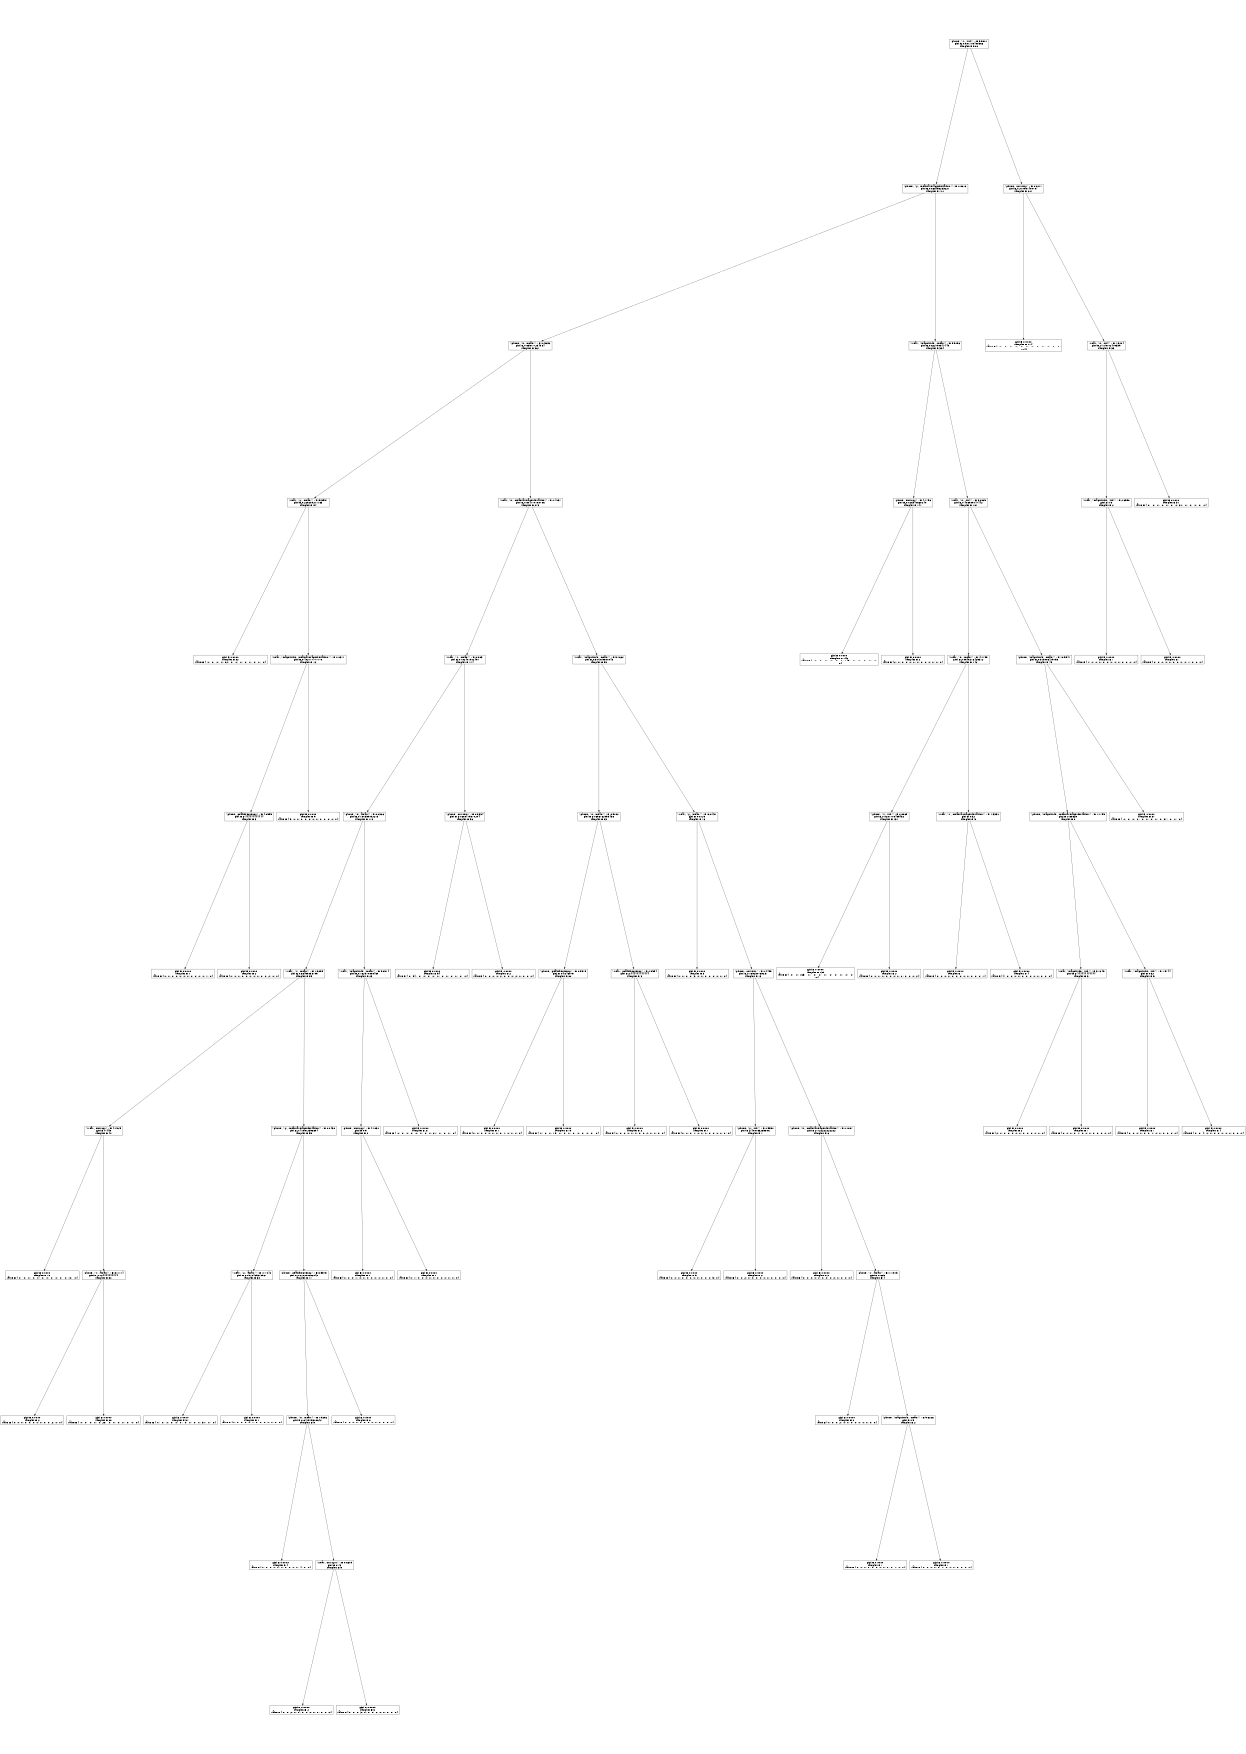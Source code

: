 digraph Tree {

ratio="fill";
size="8.3,11.7!";
margin=0;

0 [label="('phone', ('z', 'std')) <= 3.5801\ngini = 0.881115488366\nsamples = 908", shape="box"] ;
1 [label="('phone', ('y', 'mean_average_deviation')) <= 0.8616\ngini = 0.866453263221\nsamples = 701", shape="box"] ;
0 -> 1 ;
2 [label="('phone', ('x', 'mean')) <= -0.9692\ngini = 0.835777234964\nsamples = 367", shape="box"] ;
1 -> 2 ;
3 [label="('wear', ('y', 'mean')) <= -5.9591\ngini = 0.229289271163\nsamples = 94", shape="box"] ;
2 -> 3 ;
4 [label="gini = 0.0000\nsamples = 82\nvalue = [  0.   0.   0.   0.  82.   0.   0.   0.   0.   0.   0.   0.   0.]", shape="box"] ;
3 -> 4 ;
5 [label="('wear', ('magnitude', 'mean_average_deviation')) <= 0.0371\ngini = 0.402777777778\nsamples = 12", shape="box"] ;
3 -> 5 ;
6 [label="('phone', 'peak_frequency') <= 4.0555\ngini = 0.444444444444\nsamples = 3", shape="box"] ;
5 -> 6 ;
7 [label="gini = 0.0000\nsamples = 1\nvalue = [ 0.  0.  0.  0.  0.  0.  0.  0.  0.  0.  0.  1.  0.]", shape="box"] ;
6 -> 7 ;
8 [label="gini = 0.0000\nsamples = 2\nvalue = [ 0.  0.  0.  0.  0.  0.  0.  0.  0.  0.  2.  0.  0.]", shape="box"] ;
6 -> 8 ;
9 [label="gini = 0.0000\nsamples = 9\nvalue = [ 9.  0.  0.  0.  0.  0.  0.  0.  0.  0.  0.  0.  0.]", shape="box"] ;
5 -> 9 ;
10 [label="('wear', ('x', 'mean_average_deviation')) <= 0.4037\ngini = 0.804170188786\nsamples = 273", shape="box"] ;
2 -> 10 ;
11 [label="('wear', ('z', 'mean')) <= 8.8831\ngini = 0.782401902497\nsamples = 174", shape="box"] ;
10 -> 11 ;
12 [label="('phone', ('x', 'amax')) <= 8.0326\ngini = 0.750359092215\nsamples = 118", shape="box"] ;
11 -> 12 ;
13 [label="('wear', ('z', 'mean')) <= 1.9299\ngini = 0.66459833795\nsamples = 95", shape="box"] ;
12 -> 13 ;
14 [label="('wear', 'entropy') <= 4.1925\ngini = 0.445\nsamples = 40", shape="box"] ;
13 -> 14 ;
15 [label="gini = 0.0000\nsamples = 10\nvalue = [  0.   0.   0.   0.   0.   0.   0.   0.   0.   0.   0.  10.   0.]", shape="box"] ;
14 -> 15 ;
16 [label="('phone', ('z', 'amax')) <= -3.1114\ngini = 0.124444444444\nsamples = 30", shape="box"] ;
14 -> 16 ;
17 [label="gini = 0.0000\nsamples = 2\nvalue = [ 0.  0.  0.  0.  0.  0.  0.  0.  0.  0.  2.  0.  0.]", shape="box"] ;
16 -> 17 ;
18 [label="gini = 0.0000\nsamples = 28\nvalue = [  0.   0.   0.   0.   0.  28.   0.   0.   0.   0.   0.   0.   0.]", shape="box"] ;
16 -> 18 ;
19 [label="('phone', ('y', 'mean_average_deviation')) <= 0.0438\ngini = 0.418512396694\nsamples = 55", shape="box"] ;
13 -> 19 ;
20 [label="('wear', ('y', 'amax')) <= -1.7040\ngini = 0.0512465373961\nsamples = 38", shape="box"] ;
19 -> 20 ;
21 [label="gini = 0.0000\nsamples = 37\nvalue = [  0.   0.   0.   0.   0.   0.   0.   0.   0.   0.  37.   0.   0.]", shape="box"] ;
20 -> 21 ;
22 [label="gini = 0.0000\nsamples = 1\nvalue = [ 0.  0.  0.  0.  0.  1.  0.  0.  0.  0.  0.  0.  0.]", shape="box"] ;
20 -> 22 ;
23 [label="('phone', 'peak_frequency') <= 3.9575\ngini = 0.678200692042\nsamples = 17", shape="box"] ;
19 -> 23 ;
24 [label="('phone', ('x', 'mean')) <= 1.9252\ngini = 0.641975308642\nsamples = 9", shape="box"] ;
23 -> 24 ;
25 [label="gini = 0.0000\nsamples = 4\nvalue = [ 0.  0.  0.  0.  0.  0.  0.  0.  0.  0.  4.  0.  0.]", shape="box"] ;
24 -> 25 ;
26 [label="('wear', 'corr_y_z') <= 0.6609\ngini = 0.48\nsamples = 5", shape="box"] ;
24 -> 26 ;
27 [label="gini = 0.0000\nsamples = 2\nvalue = [ 0.  0.  2.  0.  0.  0.  0.  0.  0.  0.  0.  0.  0.]", shape="box"] ;
26 -> 27 ;
28 [label="gini = 0.0000\nsamples = 3\nvalue = [ 0.  0.  0.  3.  0.  0.  0.  0.  0.  0.  0.  0.  0.]", shape="box"] ;
26 -> 28 ;
29 [label="gini = 0.0000\nsamples = 8\nvalue = [ 0.  0.  0.  0.  0.  0.  0.  0.  0.  0.  0.  8.  0.]", shape="box"] ;
23 -> 29 ;
30 [label="('wear', ('magnitude', 'mean')) <= 9.6974\ngini = 0.162570888469\nsamples = 23", shape="box"] ;
12 -> 30 ;
31 [label="('phone', 'entropy') <= 4.7830\ngini = 0.5\nsamples = 2", shape="box"] ;
30 -> 31 ;
32 [label="gini = 0.0000\nsamples = 1\nvalue = [ 0.  0.  0.  1.  0.  0.  0.  0.  0.  0.  0.  0.  0.]", shape="box"] ;
31 -> 32 ;
33 [label="gini = 0.0000\nsamples = 1\nvalue = [ 0.  1.  0.  0.  0.  0.  0.  0.  0.  0.  0.  0.  0.]", shape="box"] ;
31 -> 33 ;
34 [label="gini = 0.0000\nsamples = 21\nvalue = [  0.   0.   0.   0.   0.   0.   0.   0.  21.   0.   0.   0.   0.]", shape="box"] ;
30 -> 34 ;
35 [label="('phone', 'corr_x_y') <= 0.3334\ngini = 0.0688775510204\nsamples = 56", shape="box"] ;
11 -> 35 ;
36 [label="gini = 0.0000\nsamples = 54\nvalue = [  0.  54.   0.   0.   0.   0.   0.   0.   0.   0.   0.   0.   0.]", shape="box"] ;
35 -> 36 ;
37 [label="gini = 0.0000\nsamples = 2\nvalue = [ 0.  0.  0.  0.  0.  0.  0.  0.  2.  0.  0.  0.  0.]", shape="box"] ;
35 -> 37 ;
38 [label="('wear', ('magnitude', 'mean')) <= 9.7662\ngini = 0.307315580043\nsamples = 99", shape="box"] ;
10 -> 38 ;
39 [label="('phone', ('x', 'mean')) <= 8.5082\ngini = 0.0696762955436\nsamples = 83", shape="box"] ;
38 -> 39 ;
40 [label="('phone', 'peak_frequency') <= 0.9519\ngini = 0.0246875\nsamples = 80", shape="box"] ;
39 -> 40 ;
41 [label="gini = 0.0000\nsamples = 1\nvalue = [ 0.  0.  0.  0.  0.  0.  0.  0.  1.  0.  0.  0.  0.]", shape="box"] ;
40 -> 41 ;
42 [label="gini = 0.0000\nsamples = 79\nvalue = [  0.   0.   0.  79.   0.   0.   0.   0.   0.   0.   0.   0.   0.]", shape="box"] ;
40 -> 42 ;
43 [label="('wear', 'peak_frequency') <= 2.8554\ngini = 0.444444444444\nsamples = 3", shape="box"] ;
39 -> 43 ;
44 [label="gini = 0.0000\nsamples = 2\nvalue = [ 0.  0.  0.  0.  0.  0.  0.  0.  2.  0.  0.  0.  0.]", shape="box"] ;
43 -> 44 ;
45 [label="gini = 0.0000\nsamples = 1\nvalue = [ 0.  0.  0.  1.  0.  0.  0.  0.  0.  0.  0.  0.  0.]", shape="box"] ;
43 -> 45 ;
46 [label="('wear', ('y', 'mean')) <= -6.8431\ngini = 0.8125\nsamples = 16", shape="box"] ;
38 -> 46 ;
47 [label="gini = 0.0000\nsamples = 3\nvalue = [ 0.  0.  0.  0.  3.  0.  0.  0.  0.  0.  0.  0.  0.]", shape="box"] ;
46 -> 47 ;
48 [label="('phone', 'corr_x_z') <= 0.4459\ngini = 0.769230769231\nsamples = 13", shape="box"] ;
46 -> 48 ;
49 [label="('phone', ('y', 'std')) <= 0.5530\ngini = 0.408163265306\nsamples = 7", shape="box"] ;
48 -> 49 ;
50 [label="gini = 0.0000\nsamples = 5\nvalue = [ 0.  0.  0.  0.  0.  0.  0.  0.  0.  0.  0.  5.  0.]", shape="box"] ;
49 -> 50 ;
51 [label="gini = 0.0000\nsamples = 2\nvalue = [ 0.  0.  2.  0.  0.  0.  0.  0.  0.  0.  0.  0.  0.]", shape="box"] ;
49 -> 51 ;
52 [label="('phone', ('x', 'mean_average_deviation')) <= 0.1887\ngini = 0.722222222222\nsamples = 6", shape="box"] ;
48 -> 52 ;
53 [label="gini = 0.0000\nsamples = 2\nvalue = [ 0.  0.  0.  0.  0.  0.  0.  0.  2.  0.  0.  0.  0.]", shape="box"] ;
52 -> 53 ;
54 [label="('phone', ('z', 'amax')) <= -1.1915\ngini = 0.625\nsamples = 4", shape="box"] ;
52 -> 54 ;
55 [label="gini = 0.0000\nsamples = 2\nvalue = [ 0.  0.  0.  2.  0.  0.  0.  0.  0.  0.  0.  0.  0.]", shape="box"] ;
54 -> 55 ;
56 [label="('phone', ('magnitude', 'mean')) <= 9.6026\ngini = 0.5\nsamples = 2", shape="box"] ;
54 -> 56 ;
57 [label="gini = 0.0000\nsamples = 1\nvalue = [ 0.  0.  0.  0.  0.  0.  0.  0.  0.  0.  1.  0.  0.]", shape="box"] ;
56 -> 57 ;
58 [label="gini = 0.0000\nsamples = 1\nvalue = [ 0.  0.  0.  0.  0.  1.  0.  0.  0.  0.  0.  0.  0.]", shape="box"] ;
56 -> 58 ;
59 [label="('wear', ('magnitude', 'mean')) <= 9.9056\ngini = 0.622790347449\nsamples = 334", shape="box"] ;
1 -> 59 ;
60 [label="('phone', 'entropy') <= 4.7756\ngini = 0.0268406682401\nsamples = 147", shape="box"] ;
59 -> 60 ;
61 [label="gini = 0.0000\nsamples = 145\nvalue = [   0.    0.    0.    0.    0.    0.  145.    0.    0.    0.    0.    0.
    0.]", shape="box"] ;
60 -> 61 ;
62 [label="gini = 0.0000\nsamples = 2\nvalue = [ 2.  0.  0.  0.  0.  0.  0.  0.  0.  0.  0.  0.  0.]", shape="box"] ;
60 -> 62 ;
63 [label="('wear', ('x', 'std')) <= 3.2829\ngini = 0.406989047442\nsamples = 187", shape="box"] ;
59 -> 63 ;
64 [label="('wear', ('x', 'mean')) <= -4.7799\ngini = 0.0949216425312\nsamples = 142", shape="box"] ;
63 -> 64 ;
65 [label="('phone', ('z', 'std')) <= 2.8869\ngini = 0.0287708455432\nsamples = 137", shape="box"] ;
64 -> 65 ;
66 [label="gini = 0.0000\nsamples = 135\nvalue = [   0.    0.  135.    0.    0.    0.    0.    0.    0.    0.    0.    0.
    0.]", shape="box"] ;
65 -> 66 ;
67 [label="gini = 0.0000\nsamples = 2\nvalue = [ 0.  0.  0.  0.  0.  0.  0.  0.  0.  0.  0.  0.  2.]", shape="box"] ;
65 -> 67 ;
68 [label="('wear', ('z', 'mean_average_deviation')) <= 1.3330\ngini = 0.32\nsamples = 5", shape="box"] ;
64 -> 68 ;
69 [label="gini = 0.0000\nsamples = 1\nvalue = [ 0.  0.  0.  0.  0.  0.  0.  0.  0.  0.  0.  0.  1.]", shape="box"] ;
68 -> 69 ;
70 [label="gini = 0.0000\nsamples = 4\nvalue = [ 4.  0.  0.  0.  0.  0.  0.  0.  0.  0.  0.  0.  0.]", shape="box"] ;
68 -> 70 ;
71 [label="('phone', ('magnitude', 'mean')) <= 10.5947\ngini = 0.313086419753\nsamples = 45", shape="box"] ;
63 -> 71 ;
72 [label="('phone', ('magnitude', 'mean_average_deviation')) <= 1.1755\ngini = 0.65625\nsamples = 8", shape="box"] ;
71 -> 72 ;
73 [label="('wear', ('magnitude', 'std')) <= 3.1249\ngini = 0.444444444444\nsamples = 3", shape="box"] ;
72 -> 73 ;
74 [label="gini = 0.0000\nsamples = 2\nvalue = [ 2.  0.  0.  0.  0.  0.  0.  0.  0.  0.  0.  0.  0.]", shape="box"] ;
73 -> 74 ;
75 [label="gini = 0.0000\nsamples = 1\nvalue = [ 0.  0.  0.  0.  1.  0.  0.  0.  0.  0.  0.  0.  0.]", shape="box"] ;
73 -> 75 ;
76 [label="('wear', ('magnitude', 'std')) <= 1.5744\ngini = 0.32\nsamples = 5", shape="box"] ;
72 -> 76 ;
77 [label="gini = 0.0000\nsamples = 1\nvalue = [ 0.  0.  0.  0.  0.  0.  1.  0.  0.  0.  0.  0.  0.]", shape="box"] ;
76 -> 77 ;
78 [label="gini = 0.0000\nsamples = 4\nvalue = [ 0.  0.  4.  0.  0.  0.  0.  0.  0.  0.  0.  0.  0.]", shape="box"] ;
76 -> 78 ;
79 [label="gini = 0.0000\nsamples = 37\nvalue = [  0.   0.   0.   0.   0.   0.   0.   0.   0.  37.   0.   0.   0.]", shape="box"] ;
71 -> 79 ;
80 [label="('phone', 'corr_x_y') <= 0.2217\ngini = 0.270951480781\nsamples = 207", shape="box"] ;
0 -> 80 ;
81 [label="gini = 0.0000\nsamples = 174\nvalue = [   0.    0.    0.    0.    0.    0.    0.    0.    0.    0.    0.    0.
  174.]", shape="box"] ;
80 -> 81 ;
82 [label="('wear', ('x', 'std')) <= 7.3204\ngini = 0.115702479339\nsamples = 33", shape="box"] ;
80 -> 82 ;
83 [label="('wear', ('magnitude', 'std')) <= 2.6598\ngini = 0.5\nsamples = 2", shape="box"] ;
82 -> 83 ;
84 [label="gini = 0.0000\nsamples = 1\nvalue = [ 1.  0.  0.  0.  0.  0.  0.  0.  0.  0.  0.  0.  0.]", shape="box"] ;
83 -> 84 ;
85 [label="gini = 0.0000\nsamples = 1\nvalue = [ 0.  0.  0.  0.  0.  0.  0.  0.  0.  1.  0.  0.  0.]", shape="box"] ;
83 -> 85 ;
86 [label="gini = 0.0000\nsamples = 31\nvalue = [  0.   0.   0.   0.   0.   0.   0.  31.   0.   0.   0.   0.   0.]", shape="box"] ;
82 -> 86 ;
}